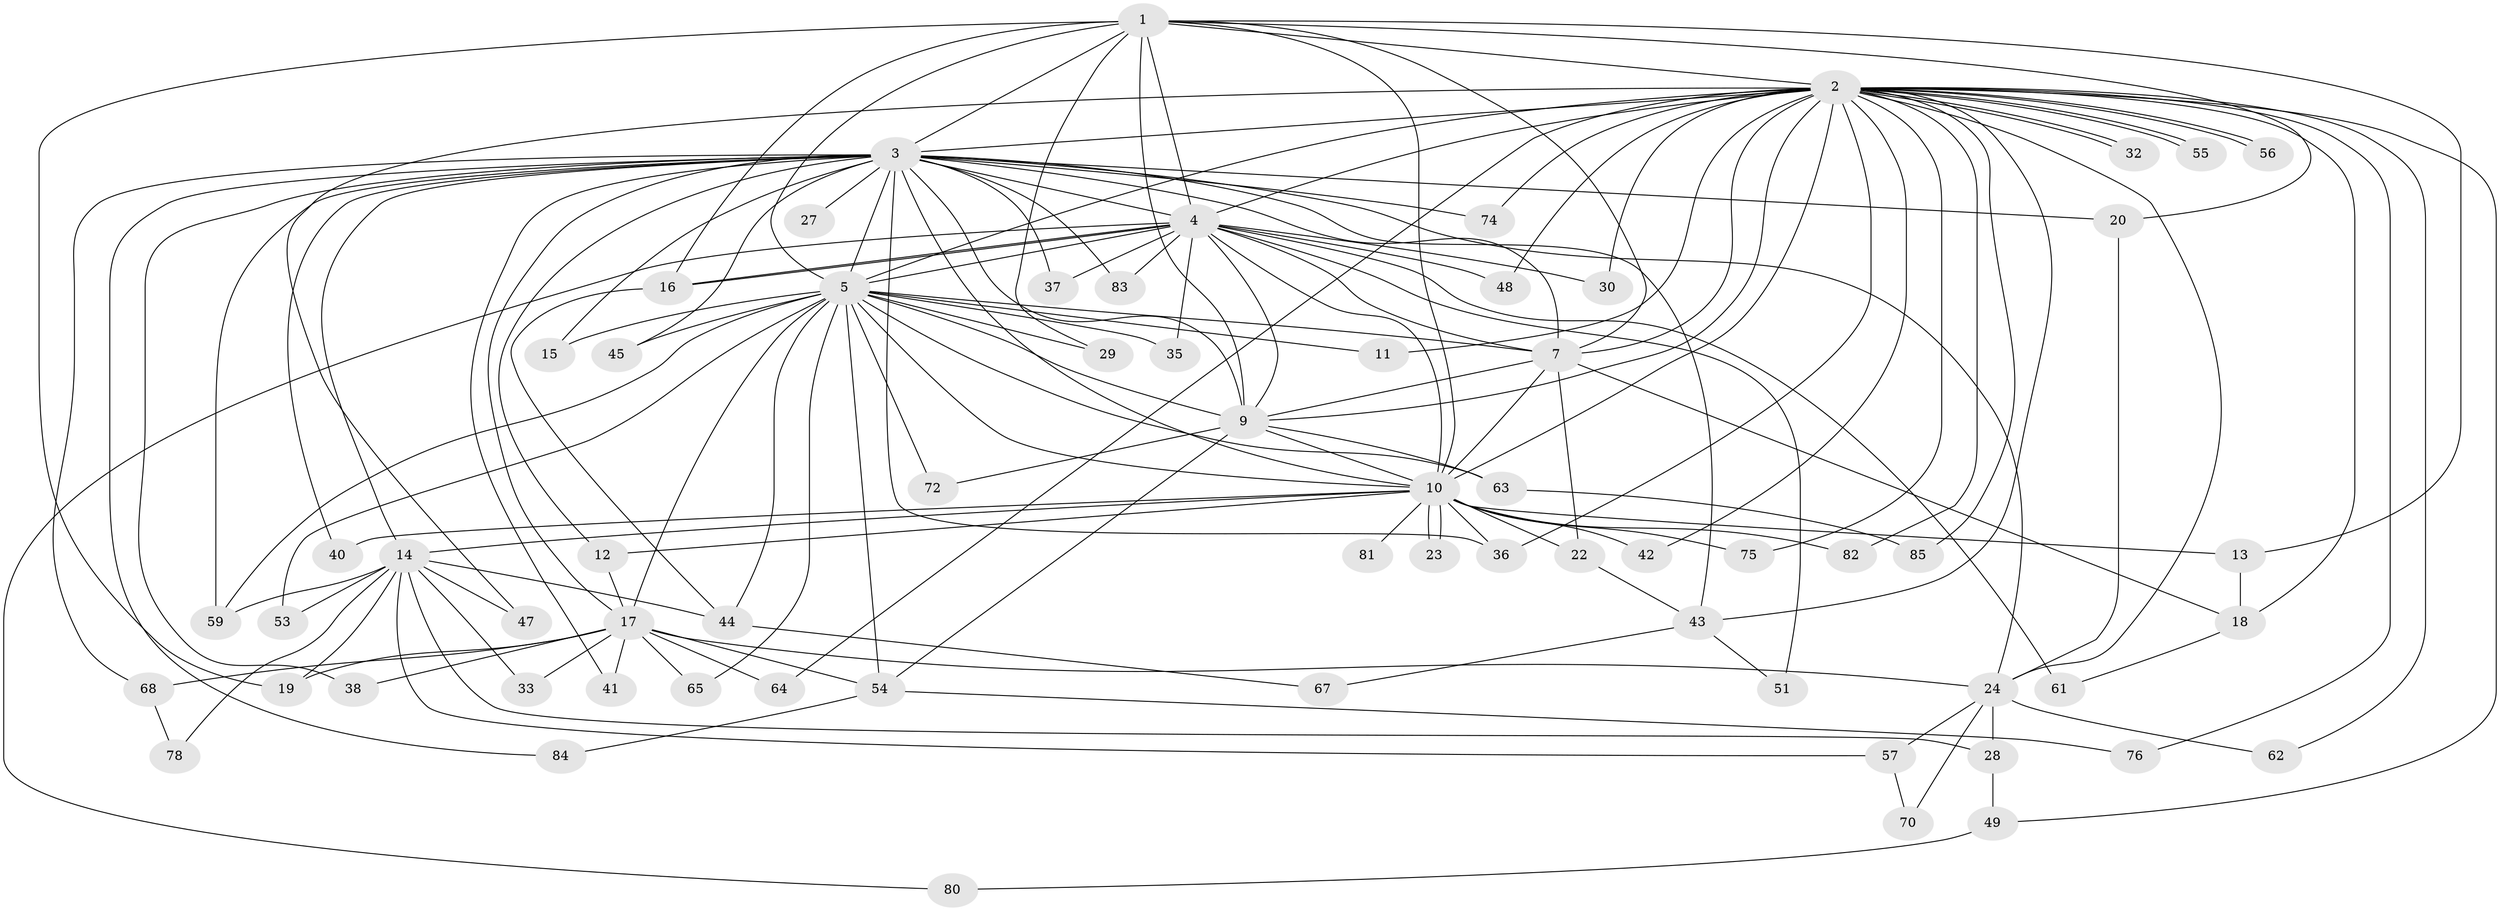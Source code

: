 // original degree distribution, {16: 0.011764705882352941, 34: 0.011764705882352941, 14: 0.011764705882352941, 19: 0.023529411764705882, 13: 0.011764705882352941, 11: 0.011764705882352941, 25: 0.011764705882352941, 12: 0.023529411764705882, 22: 0.011764705882352941, 2: 0.5882352941176471, 4: 0.03529411764705882, 3: 0.17647058823529413, 5: 0.047058823529411764, 8: 0.023529411764705882}
// Generated by graph-tools (version 1.1) at 2025/41/03/06/25 10:41:40]
// undirected, 66 vertices, 153 edges
graph export_dot {
graph [start="1"]
  node [color=gray90,style=filled];
  1 [super="+69"];
  2 [super="+79"];
  3 [super="+8"];
  4 [super="+31"];
  5 [super="+6"];
  7 [super="+77"];
  9 [super="+58"];
  10 [super="+39"];
  11;
  12 [super="+25"];
  13;
  14 [super="+26"];
  15;
  16 [super="+21"];
  17 [super="+60"];
  18 [super="+71"];
  19;
  20 [super="+52"];
  22;
  23;
  24 [super="+34"];
  27;
  28;
  29;
  30;
  32;
  33;
  35;
  36 [super="+50"];
  37;
  38;
  40;
  41;
  42;
  43 [super="+73"];
  44 [super="+46"];
  45;
  47;
  48;
  49;
  51;
  53;
  54;
  55;
  56;
  57;
  59 [super="+66"];
  61;
  62;
  63;
  64;
  65;
  67;
  68;
  70;
  72;
  74;
  75;
  76;
  78;
  80;
  81;
  82;
  83;
  84;
  85;
  1 -- 2;
  1 -- 3 [weight=2];
  1 -- 4 [weight=2];
  1 -- 5 [weight=2];
  1 -- 7;
  1 -- 9;
  1 -- 10 [weight=2];
  1 -- 13;
  1 -- 19;
  1 -- 20;
  1 -- 29;
  1 -- 16;
  2 -- 3 [weight=2];
  2 -- 4 [weight=2];
  2 -- 5 [weight=3];
  2 -- 7;
  2 -- 9;
  2 -- 10;
  2 -- 11;
  2 -- 18;
  2 -- 24;
  2 -- 30;
  2 -- 32;
  2 -- 32;
  2 -- 42;
  2 -- 43;
  2 -- 47;
  2 -- 48;
  2 -- 49;
  2 -- 55;
  2 -- 55;
  2 -- 56;
  2 -- 56;
  2 -- 62;
  2 -- 64;
  2 -- 74;
  2 -- 75;
  2 -- 76;
  2 -- 82;
  2 -- 85;
  2 -- 36;
  3 -- 4 [weight=2];
  3 -- 5 [weight=4];
  3 -- 7 [weight=2];
  3 -- 9 [weight=2];
  3 -- 10 [weight=2];
  3 -- 17;
  3 -- 27 [weight=2];
  3 -- 38;
  3 -- 45;
  3 -- 68;
  3 -- 74;
  3 -- 12 [weight=2];
  3 -- 14;
  3 -- 15;
  3 -- 83;
  3 -- 20;
  3 -- 84;
  3 -- 36;
  3 -- 37;
  3 -- 40;
  3 -- 41;
  3 -- 43;
  3 -- 24;
  3 -- 59;
  4 -- 5 [weight=2];
  4 -- 7;
  4 -- 9;
  4 -- 10;
  4 -- 16;
  4 -- 16;
  4 -- 30;
  4 -- 35;
  4 -- 48;
  4 -- 51;
  4 -- 61 [weight=2];
  4 -- 83;
  4 -- 80;
  4 -- 37;
  5 -- 7 [weight=2];
  5 -- 9 [weight=2];
  5 -- 10 [weight=2];
  5 -- 59;
  5 -- 63;
  5 -- 65;
  5 -- 11;
  5 -- 72;
  5 -- 15;
  5 -- 17;
  5 -- 29;
  5 -- 35;
  5 -- 45;
  5 -- 53;
  5 -- 54;
  5 -- 44;
  7 -- 9;
  7 -- 10;
  7 -- 22;
  7 -- 18;
  9 -- 10;
  9 -- 63;
  9 -- 72;
  9 -- 54;
  10 -- 12;
  10 -- 13;
  10 -- 14;
  10 -- 22;
  10 -- 23;
  10 -- 23;
  10 -- 36;
  10 -- 40;
  10 -- 42;
  10 -- 75;
  10 -- 81 [weight=2];
  10 -- 82;
  12 -- 17;
  13 -- 18;
  14 -- 28;
  14 -- 57;
  14 -- 33;
  14 -- 44;
  14 -- 78;
  14 -- 47;
  14 -- 19;
  14 -- 53;
  14 -- 59;
  16 -- 44;
  17 -- 19;
  17 -- 24;
  17 -- 33;
  17 -- 38;
  17 -- 41;
  17 -- 54;
  17 -- 64;
  17 -- 65;
  17 -- 68;
  18 -- 61;
  20 -- 24;
  22 -- 43;
  24 -- 28;
  24 -- 57;
  24 -- 62;
  24 -- 70;
  28 -- 49;
  43 -- 51;
  43 -- 67;
  44 -- 67;
  49 -- 80;
  54 -- 76;
  54 -- 84;
  57 -- 70;
  63 -- 85;
  68 -- 78;
}
